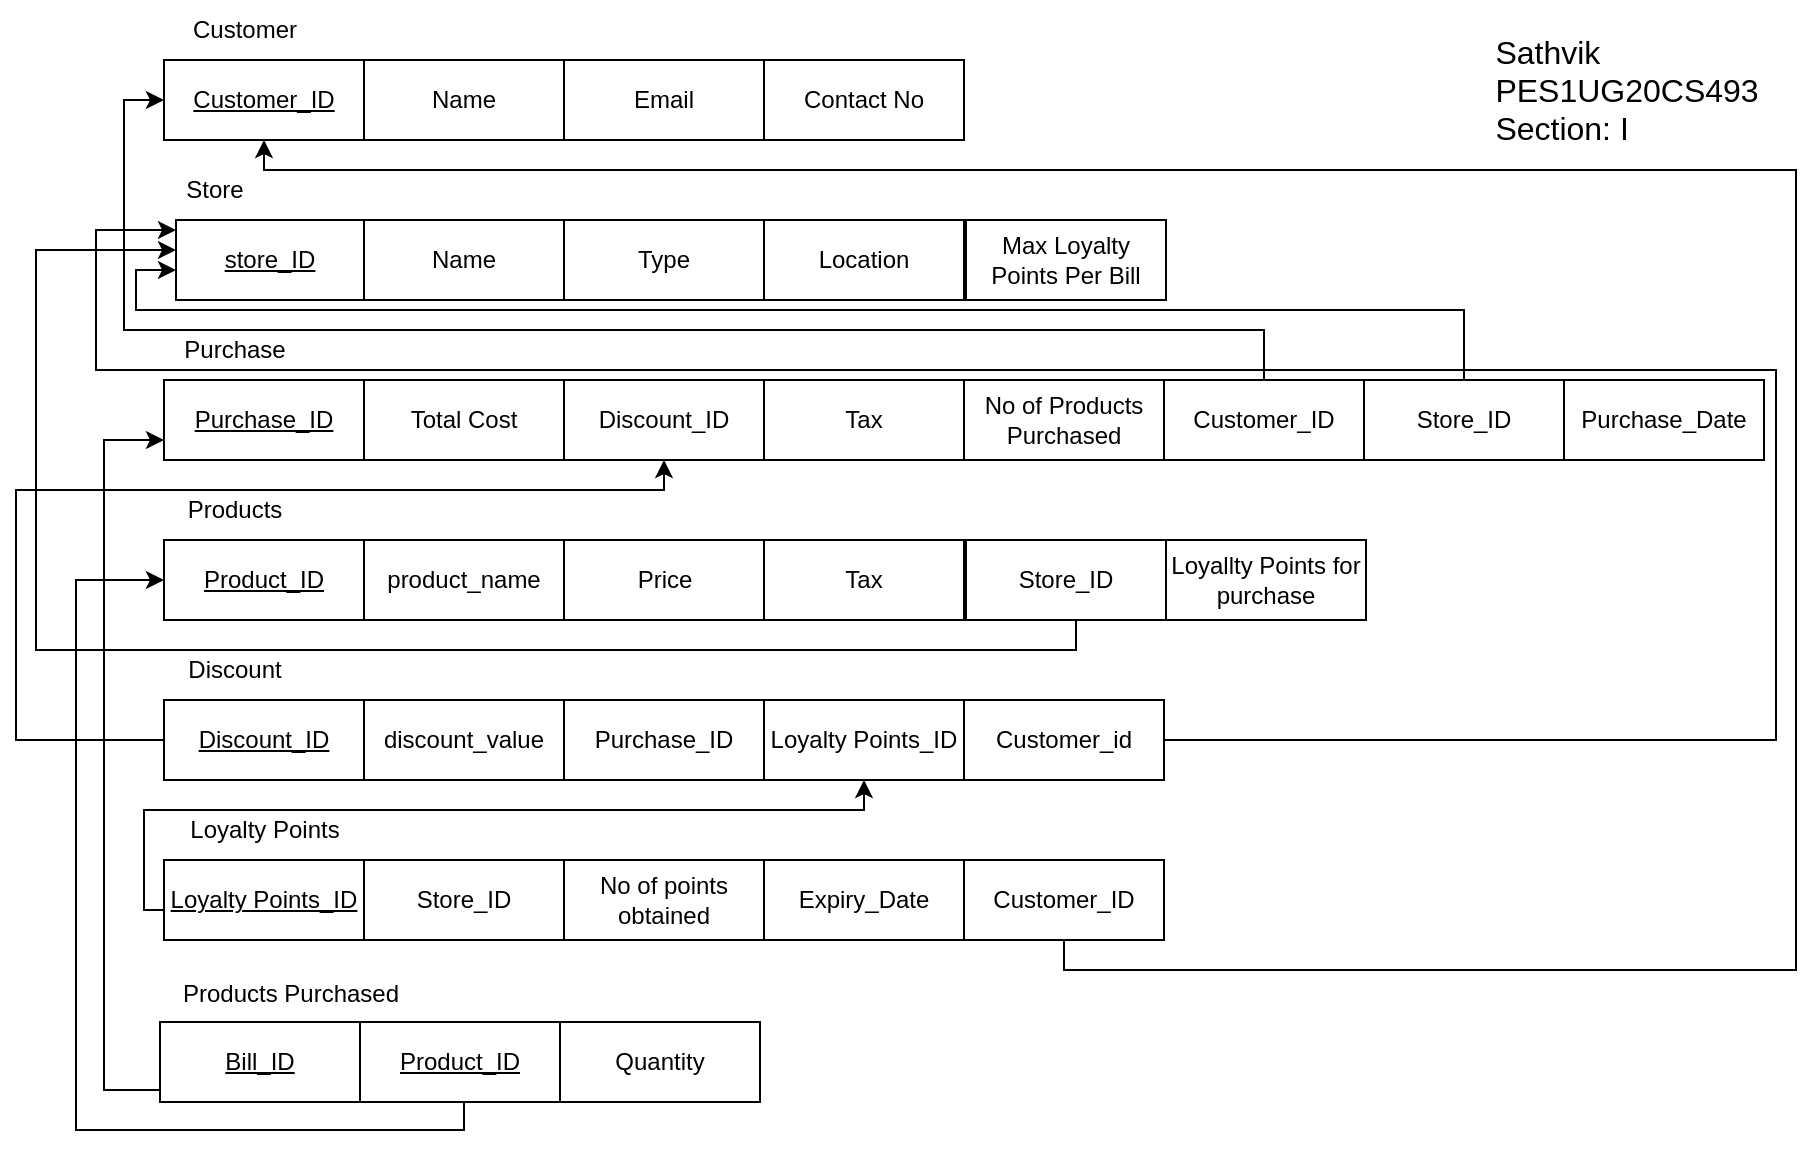 <mxfile version="20.5.3" type="device"><diagram id="JlkHpiU1YKszIgImyooN" name="Page-1"><mxGraphModel dx="1217" dy="588" grid="0" gridSize="10" guides="1" tooltips="1" connect="1" arrows="1" fold="1" page="0" pageScale="1" pageWidth="850" pageHeight="1100" math="0" shadow="0"><root><mxCell id="0"/><mxCell id="1" parent="0"/><mxCell id="9pIginhbko3lS4Pz8ffD-6" value="&lt;u&gt;Customer_ID&lt;/u&gt;" style="whiteSpace=wrap;html=1;align=center;" parent="1" vertex="1"><mxGeometry x="144" y="175" width="100" height="40" as="geometry"/></mxCell><mxCell id="9pIginhbko3lS4Pz8ffD-7" value="Name" style="whiteSpace=wrap;html=1;align=center;" parent="1" vertex="1"><mxGeometry x="244" y="175" width="100" height="40" as="geometry"/></mxCell><mxCell id="9pIginhbko3lS4Pz8ffD-8" value="Email" style="whiteSpace=wrap;html=1;align=center;" parent="1" vertex="1"><mxGeometry x="344" y="175" width="100" height="40" as="geometry"/></mxCell><mxCell id="9pIginhbko3lS4Pz8ffD-9" value="Contact No" style="whiteSpace=wrap;html=1;align=center;" parent="1" vertex="1"><mxGeometry x="444" y="175" width="100" height="40" as="geometry"/></mxCell><mxCell id="9pIginhbko3lS4Pz8ffD-15" value="&lt;u&gt;store_ID&lt;/u&gt;" style="whiteSpace=wrap;html=1;align=center;" parent="1" vertex="1"><mxGeometry x="150" y="255" width="94" height="40" as="geometry"/></mxCell><mxCell id="9pIginhbko3lS4Pz8ffD-17" value="Type" style="whiteSpace=wrap;html=1;align=center;" parent="1" vertex="1"><mxGeometry x="344" y="255" width="100" height="40" as="geometry"/></mxCell><mxCell id="9pIginhbko3lS4Pz8ffD-18" value="Name" style="whiteSpace=wrap;html=1;align=center;" parent="1" vertex="1"><mxGeometry x="244" y="255" width="100" height="40" as="geometry"/></mxCell><mxCell id="9pIginhbko3lS4Pz8ffD-21" value="&lt;u&gt;Purchase_ID&lt;/u&gt;" style="whiteSpace=wrap;html=1;align=center;" parent="1" vertex="1"><mxGeometry x="144" y="335" width="100" height="40" as="geometry"/></mxCell><mxCell id="9pIginhbko3lS4Pz8ffD-22" value="Total Cost" style="whiteSpace=wrap;html=1;align=center;" parent="1" vertex="1"><mxGeometry x="244" y="335" width="100" height="40" as="geometry"/></mxCell><mxCell id="9pIginhbko3lS4Pz8ffD-23" value="Discount_ID" style="whiteSpace=wrap;html=1;align=center;" parent="1" vertex="1"><mxGeometry x="344" y="335" width="100" height="40" as="geometry"/></mxCell><mxCell id="9pIginhbko3lS4Pz8ffD-24" value="Tax" style="whiteSpace=wrap;html=1;align=center;" parent="1" vertex="1"><mxGeometry x="444" y="335" width="100" height="40" as="geometry"/></mxCell><mxCell id="9pIginhbko3lS4Pz8ffD-26" value="No of Products Purchased" style="whiteSpace=wrap;html=1;align=center;" parent="1" vertex="1"><mxGeometry x="544" y="335" width="100" height="40" as="geometry"/></mxCell><mxCell id="9pIginhbko3lS4Pz8ffD-27" value="&lt;u&gt;Product_ID&lt;/u&gt;" style="whiteSpace=wrap;html=1;align=center;" parent="1" vertex="1"><mxGeometry x="144" y="415" width="100" height="40" as="geometry"/></mxCell><mxCell id="9pIginhbko3lS4Pz8ffD-28" value="product_name" style="whiteSpace=wrap;html=1;align=center;" parent="1" vertex="1"><mxGeometry x="244" y="415" width="100" height="40" as="geometry"/></mxCell><mxCell id="9pIginhbko3lS4Pz8ffD-30" value="Price" style="whiteSpace=wrap;html=1;align=center;" parent="1" vertex="1"><mxGeometry x="344" y="415" width="101" height="40" as="geometry"/></mxCell><mxCell id="9pIginhbko3lS4Pz8ffD-31" value="Tax" style="whiteSpace=wrap;html=1;align=center;" parent="1" vertex="1"><mxGeometry x="444" y="415" width="100" height="40" as="geometry"/></mxCell><mxCell id="G_SohGVAjqyZ_VFnoAC8-1" style="edgeStyle=orthogonalEdgeStyle;rounded=0;orthogonalLoop=1;jettySize=auto;html=1;entryX=0.5;entryY=1;entryDx=0;entryDy=0;" parent="1" source="9pIginhbko3lS4Pz8ffD-32" target="9pIginhbko3lS4Pz8ffD-23" edge="1"><mxGeometry relative="1" as="geometry"><Array as="points"><mxPoint x="70" y="515"/><mxPoint x="70" y="390"/><mxPoint x="394" y="390"/></Array></mxGeometry></mxCell><mxCell id="9pIginhbko3lS4Pz8ffD-32" value="&lt;u&gt;Discount_ID&lt;/u&gt;" style="whiteSpace=wrap;html=1;align=center;" parent="1" vertex="1"><mxGeometry x="144" y="495" width="100" height="40" as="geometry"/></mxCell><mxCell id="9pIginhbko3lS4Pz8ffD-34" value="discount_value" style="whiteSpace=wrap;html=1;align=center;" parent="1" vertex="1"><mxGeometry x="244" y="495" width="100" height="40" as="geometry"/></mxCell><mxCell id="9pIginhbko3lS4Pz8ffD-63" style="edgeStyle=orthogonalEdgeStyle;rounded=0;orthogonalLoop=1;jettySize=auto;html=1;" parent="1" source="9pIginhbko3lS4Pz8ffD-37" target="9pIginhbko3lS4Pz8ffD-54" edge="1"><mxGeometry relative="1" as="geometry"><Array as="points"><mxPoint x="134" y="600"/><mxPoint x="134" y="550"/><mxPoint x="494" y="550"/></Array></mxGeometry></mxCell><mxCell id="9pIginhbko3lS4Pz8ffD-37" value="&lt;u&gt;Loyalty Points_ID&lt;/u&gt;" style="whiteSpace=wrap;html=1;align=center;" parent="1" vertex="1"><mxGeometry x="144" y="575" width="100" height="40" as="geometry"/></mxCell><mxCell id="9pIginhbko3lS4Pz8ffD-39" value="No of points obtained" style="whiteSpace=wrap;html=1;align=center;" parent="1" vertex="1"><mxGeometry x="344" y="575" width="100" height="40" as="geometry"/></mxCell><mxCell id="9pIginhbko3lS4Pz8ffD-40" value="Expiry_Date" style="whiteSpace=wrap;html=1;align=center;" parent="1" vertex="1"><mxGeometry x="444" y="575" width="100" height="40" as="geometry"/></mxCell><mxCell id="9pIginhbko3lS4Pz8ffD-64" style="edgeStyle=orthogonalEdgeStyle;rounded=0;orthogonalLoop=1;jettySize=auto;html=1;entryX=0.5;entryY=1;entryDx=0;entryDy=0;" parent="1" source="9pIginhbko3lS4Pz8ffD-43" target="9pIginhbko3lS4Pz8ffD-6" edge="1"><mxGeometry relative="1" as="geometry"><Array as="points"><mxPoint x="594" y="630"/><mxPoint x="960" y="630"/><mxPoint x="960" y="230"/><mxPoint x="194" y="230"/></Array></mxGeometry></mxCell><mxCell id="9pIginhbko3lS4Pz8ffD-43" value="Customer_ID" style="whiteSpace=wrap;html=1;align=center;" parent="1" vertex="1"><mxGeometry x="544" y="575" width="100" height="40" as="geometry"/></mxCell><mxCell id="9pIginhbko3lS4Pz8ffD-44" value="Purchase_ID" style="whiteSpace=wrap;html=1;align=center;" parent="1" vertex="1"><mxGeometry x="344" y="495" width="100" height="40" as="geometry"/></mxCell><mxCell id="9pIginhbko3lS4Pz8ffD-58" style="edgeStyle=orthogonalEdgeStyle;rounded=0;orthogonalLoop=1;jettySize=auto;html=1;startArrow=none;" parent="1" source="9pIginhbko3lS4Pz8ffD-47" target="9pIginhbko3lS4Pz8ffD-15" edge="1"><mxGeometry relative="1" as="geometry"><Array as="points"><mxPoint x="600" y="470"/><mxPoint x="80" y="470"/><mxPoint x="80" y="270"/></Array></mxGeometry></mxCell><mxCell id="9pIginhbko3lS4Pz8ffD-47" value="Store_ID" style="whiteSpace=wrap;html=1;align=center;" parent="1" vertex="1"><mxGeometry x="545" y="415" width="100" height="40" as="geometry"/></mxCell><mxCell id="9pIginhbko3lS4Pz8ffD-55" style="edgeStyle=orthogonalEdgeStyle;rounded=0;orthogonalLoop=1;jettySize=auto;html=1;" parent="1" source="9pIginhbko3lS4Pz8ffD-50" target="9pIginhbko3lS4Pz8ffD-6" edge="1"><mxGeometry relative="1" as="geometry"><Array as="points"><mxPoint x="694" y="310"/><mxPoint x="124" y="310"/><mxPoint x="124" y="195"/></Array></mxGeometry></mxCell><mxCell id="9pIginhbko3lS4Pz8ffD-50" value="Customer_ID" style="whiteSpace=wrap;html=1;align=center;" parent="1" vertex="1"><mxGeometry x="644" y="335" width="100" height="40" as="geometry"/></mxCell><mxCell id="9pIginhbko3lS4Pz8ffD-54" value="Loyalty Points_ID" style="whiteSpace=wrap;html=1;align=center;" parent="1" vertex="1"><mxGeometry x="444" y="495" width="100" height="40" as="geometry"/></mxCell><mxCell id="US6Z7ME6DEvfbX8Dw-Pg-11" style="edgeStyle=orthogonalEdgeStyle;rounded=0;orthogonalLoop=1;jettySize=auto;html=1;exitX=0;exitY=0.5;exitDx=0;exitDy=0;entryX=0;entryY=0.75;entryDx=0;entryDy=0;" parent="1" source="US6Z7ME6DEvfbX8Dw-Pg-7" target="9pIginhbko3lS4Pz8ffD-21" edge="1"><mxGeometry relative="1" as="geometry"><mxPoint x="164" y="375" as="targetPoint"/><Array as="points"><mxPoint x="114" y="690"/><mxPoint x="114" y="365"/></Array></mxGeometry></mxCell><mxCell id="US6Z7ME6DEvfbX8Dw-Pg-12" style="edgeStyle=orthogonalEdgeStyle;rounded=0;orthogonalLoop=1;jettySize=auto;html=1;entryX=0;entryY=0.5;entryDx=0;entryDy=0;" parent="1" source="US6Z7ME6DEvfbX8Dw-Pg-8" target="9pIginhbko3lS4Pz8ffD-27" edge="1"><mxGeometry relative="1" as="geometry"><Array as="points"><mxPoint x="294" y="710"/><mxPoint x="100" y="710"/><mxPoint x="100" y="435"/></Array></mxGeometry></mxCell><mxCell id="US6Z7ME6DEvfbX8Dw-Pg-16" value="Customer" style="text;html=1;align=center;verticalAlign=middle;resizable=0;points=[];autosize=1;strokeColor=none;fillColor=none;" parent="1" vertex="1"><mxGeometry x="144" y="145" width="80" height="30" as="geometry"/></mxCell><mxCell id="US6Z7ME6DEvfbX8Dw-Pg-17" value="Store" style="text;html=1;align=center;verticalAlign=middle;resizable=0;points=[];autosize=1;strokeColor=none;fillColor=none;" parent="1" vertex="1"><mxGeometry x="144" y="225" width="50" height="30" as="geometry"/></mxCell><mxCell id="US6Z7ME6DEvfbX8Dw-Pg-18" value="Purchase" style="text;html=1;align=center;verticalAlign=middle;resizable=0;points=[];autosize=1;strokeColor=none;fillColor=none;" parent="1" vertex="1"><mxGeometry x="144" y="305" width="70" height="30" as="geometry"/></mxCell><mxCell id="US6Z7ME6DEvfbX8Dw-Pg-22" value="Products" style="text;html=1;align=center;verticalAlign=middle;resizable=0;points=[];autosize=1;strokeColor=none;fillColor=none;" parent="1" vertex="1"><mxGeometry x="144" y="385" width="70" height="30" as="geometry"/></mxCell><mxCell id="US6Z7ME6DEvfbX8Dw-Pg-24" value="Discount" style="text;html=1;align=center;verticalAlign=middle;resizable=0;points=[];autosize=1;strokeColor=none;fillColor=none;" parent="1" vertex="1"><mxGeometry x="144" y="465" width="70" height="30" as="geometry"/></mxCell><mxCell id="US6Z7ME6DEvfbX8Dw-Pg-27" value="Loyalty Points" style="text;html=1;align=center;verticalAlign=middle;resizable=0;points=[];autosize=1;strokeColor=none;fillColor=none;" parent="1" vertex="1"><mxGeometry x="144" y="545" width="100" height="30" as="geometry"/></mxCell><mxCell id="PkFy2Y02JgsiHfAfQ2o2-2" value="Location" style="whiteSpace=wrap;html=1;align=center;" parent="1" vertex="1"><mxGeometry x="444" y="255" width="100" height="40" as="geometry"/></mxCell><mxCell id="PkFy2Y02JgsiHfAfQ2o2-7" value="Store_ID" style="whiteSpace=wrap;html=1;align=center;" parent="1" vertex="1"><mxGeometry x="244" y="575" width="100" height="40" as="geometry"/></mxCell><mxCell id="oq29J6_SrEmqNNJlZvOp-2" style="edgeStyle=orthogonalEdgeStyle;rounded=0;orthogonalLoop=1;jettySize=auto;html=1;exitX=0.5;exitY=0;exitDx=0;exitDy=0;" parent="1" source="oq29J6_SrEmqNNJlZvOp-1" target="9pIginhbko3lS4Pz8ffD-15" edge="1"><mxGeometry relative="1" as="geometry"><Array as="points"><mxPoint x="794" y="300"/><mxPoint x="130" y="300"/><mxPoint x="130" y="280"/></Array></mxGeometry></mxCell><mxCell id="oq29J6_SrEmqNNJlZvOp-1" value="Store_ID" style="whiteSpace=wrap;html=1;align=center;" parent="1" vertex="1"><mxGeometry x="744" y="335" width="100" height="40" as="geometry"/></mxCell><mxCell id="oq29J6_SrEmqNNJlZvOp-4" style="edgeStyle=orthogonalEdgeStyle;rounded=0;orthogonalLoop=1;jettySize=auto;html=1;exitX=1;exitY=0.5;exitDx=0;exitDy=0;" parent="1" source="oq29J6_SrEmqNNJlZvOp-5" target="9pIginhbko3lS4Pz8ffD-15" edge="1"><mxGeometry relative="1" as="geometry"><mxPoint x="750" y="520" as="sourcePoint"/><Array as="points"><mxPoint x="950" y="515"/><mxPoint x="950" y="330"/><mxPoint x="110" y="330"/><mxPoint x="110" y="260"/></Array></mxGeometry></mxCell><mxCell id="oq29J6_SrEmqNNJlZvOp-5" value="Customer_id" style="whiteSpace=wrap;html=1;align=center;" parent="1" vertex="1"><mxGeometry x="544" y="495" width="100" height="40" as="geometry"/></mxCell><mxCell id="ieMZ8np6FRETjGxNU4oX-6" value="Purchase_Date" style="whiteSpace=wrap;html=1;align=center;" parent="1" vertex="1"><mxGeometry x="844" y="335" width="100" height="40" as="geometry"/></mxCell><mxCell id="hBRWSC0iXDpMa-tXMaNk-1" value="Max Loyalty Points Per Bill" style="whiteSpace=wrap;html=1;align=center;" parent="1" vertex="1"><mxGeometry x="545" y="255" width="100" height="40" as="geometry"/></mxCell><mxCell id="hBRWSC0iXDpMa-tXMaNk-4" value="" style="group" parent="1" vertex="1" connectable="0"><mxGeometry x="142" y="627" width="300" height="70" as="geometry"/></mxCell><mxCell id="US6Z7ME6DEvfbX8Dw-Pg-7" value="&lt;u&gt;Bill_ID&lt;/u&gt;" style="whiteSpace=wrap;html=1;align=center;" parent="hBRWSC0iXDpMa-tXMaNk-4" vertex="1"><mxGeometry y="29" width="100" height="40" as="geometry"/></mxCell><mxCell id="US6Z7ME6DEvfbX8Dw-Pg-8" value="&lt;u&gt;Product_ID&lt;/u&gt;" style="whiteSpace=wrap;html=1;align=center;" parent="hBRWSC0iXDpMa-tXMaNk-4" vertex="1"><mxGeometry x="100" y="29" width="100" height="40" as="geometry"/></mxCell><mxCell id="US6Z7ME6DEvfbX8Dw-Pg-34" value="Products Purchased" style="text;html=1;align=center;verticalAlign=middle;resizable=0;points=[];autosize=1;strokeColor=none;fillColor=none;" parent="hBRWSC0iXDpMa-tXMaNk-4" vertex="1"><mxGeometry width="130" height="30" as="geometry"/></mxCell><mxCell id="oq29J6_SrEmqNNJlZvOp-6" value="Quantity" style="whiteSpace=wrap;html=1;align=center;" parent="hBRWSC0iXDpMa-tXMaNk-4" vertex="1"><mxGeometry x="200" y="29" width="100" height="40" as="geometry"/></mxCell><mxCell id="hBRWSC0iXDpMa-tXMaNk-5" value="Loyallty Points for purchase" style="whiteSpace=wrap;html=1;align=center;" parent="1" vertex="1"><mxGeometry x="645" y="415" width="100" height="40" as="geometry"/></mxCell><mxCell id="Xf4fUvavrRzxHrtpQkkO-1" value="&lt;div style=&quot;text-align: left;&quot;&gt;&lt;span style=&quot;font-size: medium; background-color: initial;&quot;&gt;Sathvik&lt;/span&gt;&lt;/div&gt;&lt;div style=&quot;text-align: left;&quot;&gt;&lt;span style=&quot;font-size: medium; background-color: initial;&quot;&gt;PES1UG20CS493&lt;/span&gt;&lt;br&gt;&lt;/div&gt;&lt;div style=&quot;text-align: left;&quot;&gt;&lt;span style=&quot;background-color: initial;&quot;&gt;&lt;font size=&quot;3&quot; style=&quot;&quot;&gt;Section: I&lt;/font&gt;&lt;/span&gt;&lt;/div&gt;" style="text;html=1;align=center;verticalAlign=middle;resizable=0;points=[];autosize=1;strokeColor=none;fillColor=none;" vertex="1" parent="1"><mxGeometry x="800" y="155" width="150" height="70" as="geometry"/></mxCell></root></mxGraphModel></diagram></mxfile>